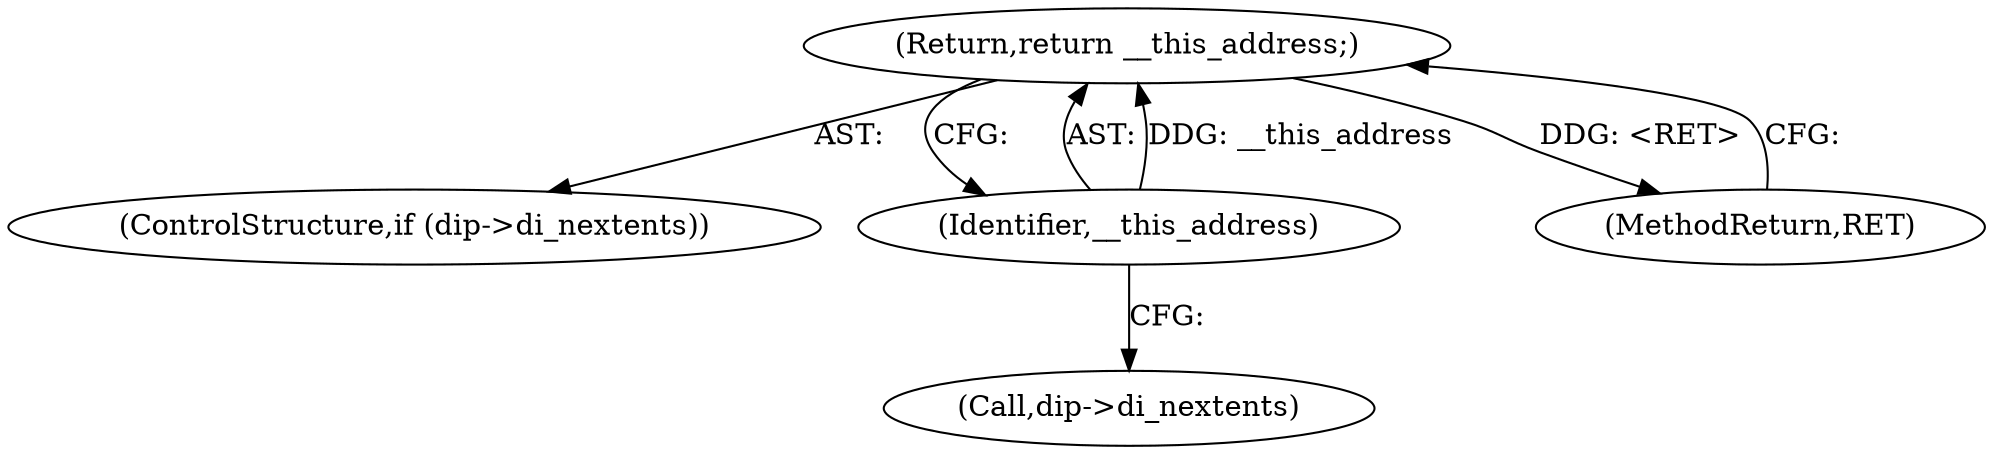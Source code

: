 digraph "1_linux_23fcb3340d033d9f081e21e6c12c2db7eaa541d3@del" {
"1000320" [label="(Return,return __this_address;)"];
"1000321" [label="(Identifier,__this_address)"];
"1000316" [label="(ControlStructure,if (dip->di_nextents))"];
"1000321" [label="(Identifier,__this_address)"];
"1000467" [label="(MethodReturn,RET)"];
"1000320" [label="(Return,return __this_address;)"];
"1000317" [label="(Call,dip->di_nextents)"];
"1000320" -> "1000316"  [label="AST: "];
"1000320" -> "1000321"  [label="CFG: "];
"1000321" -> "1000320"  [label="AST: "];
"1000467" -> "1000320"  [label="CFG: "];
"1000320" -> "1000467"  [label="DDG: <RET>"];
"1000321" -> "1000320"  [label="DDG: __this_address"];
"1000321" -> "1000317"  [label="CFG: "];
}

